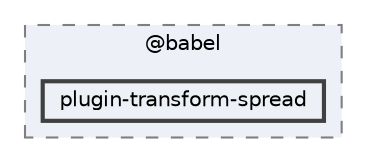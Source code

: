 digraph "pkiclassroomrescheduler/src/main/frontend/node_modules/@babel/plugin-transform-spread"
{
 // LATEX_PDF_SIZE
  bgcolor="transparent";
  edge [fontname=Helvetica,fontsize=10,labelfontname=Helvetica,labelfontsize=10];
  node [fontname=Helvetica,fontsize=10,shape=box,height=0.2,width=0.4];
  compound=true
  subgraph clusterdir_bc8070c8b402176472541bb6f0cba6df {
    graph [ bgcolor="#edf0f7", pencolor="grey50", label="@babel", fontname=Helvetica,fontsize=10 style="filled,dashed", URL="dir_bc8070c8b402176472541bb6f0cba6df.html",tooltip=""]
  dir_2a2569dc2cba3099c1c88f511f90697f [label="plugin-transform-spread", fillcolor="#edf0f7", color="grey25", style="filled,bold", URL="dir_2a2569dc2cba3099c1c88f511f90697f.html",tooltip=""];
  }
}
